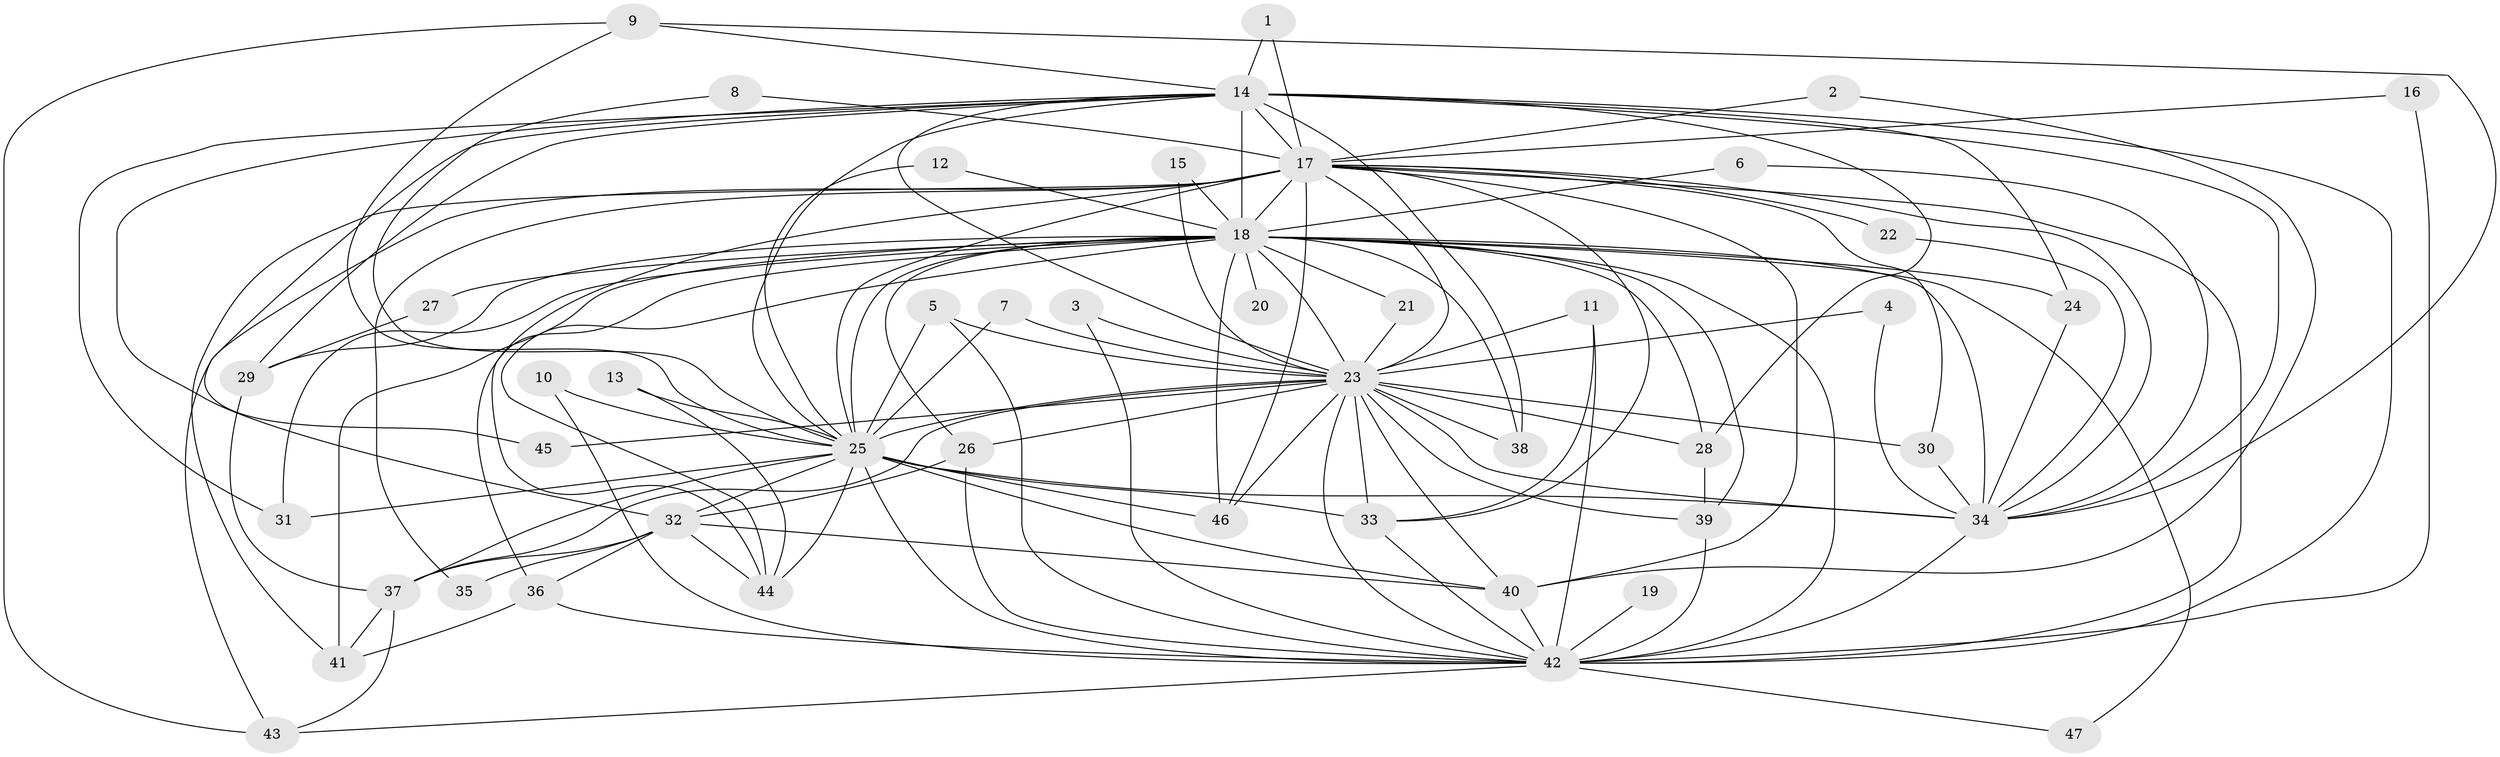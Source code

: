 // original degree distribution, {25: 0.02127659574468085, 15: 0.010638297872340425, 24: 0.010638297872340425, 17: 0.010638297872340425, 22: 0.02127659574468085, 23: 0.010638297872340425, 13: 0.010638297872340425, 18: 0.010638297872340425, 2: 0.5319148936170213, 3: 0.2553191489361702, 5: 0.02127659574468085, 4: 0.05319148936170213, 7: 0.02127659574468085, 6: 0.010638297872340425}
// Generated by graph-tools (version 1.1) at 2025/49/03/09/25 03:49:43]
// undirected, 47 vertices, 127 edges
graph export_dot {
graph [start="1"]
  node [color=gray90,style=filled];
  1;
  2;
  3;
  4;
  5;
  6;
  7;
  8;
  9;
  10;
  11;
  12;
  13;
  14;
  15;
  16;
  17;
  18;
  19;
  20;
  21;
  22;
  23;
  24;
  25;
  26;
  27;
  28;
  29;
  30;
  31;
  32;
  33;
  34;
  35;
  36;
  37;
  38;
  39;
  40;
  41;
  42;
  43;
  44;
  45;
  46;
  47;
  1 -- 14 [weight=1.0];
  1 -- 17 [weight=1.0];
  2 -- 17 [weight=1.0];
  2 -- 40 [weight=1.0];
  3 -- 23 [weight=1.0];
  3 -- 42 [weight=1.0];
  4 -- 23 [weight=1.0];
  4 -- 34 [weight=1.0];
  5 -- 23 [weight=1.0];
  5 -- 25 [weight=1.0];
  5 -- 42 [weight=1.0];
  6 -- 18 [weight=1.0];
  6 -- 34 [weight=1.0];
  7 -- 23 [weight=1.0];
  7 -- 25 [weight=1.0];
  8 -- 17 [weight=1.0];
  8 -- 25 [weight=1.0];
  9 -- 14 [weight=1.0];
  9 -- 25 [weight=1.0];
  9 -- 34 [weight=1.0];
  9 -- 43 [weight=1.0];
  10 -- 25 [weight=1.0];
  10 -- 42 [weight=1.0];
  11 -- 23 [weight=1.0];
  11 -- 33 [weight=1.0];
  11 -- 42 [weight=1.0];
  12 -- 18 [weight=1.0];
  12 -- 25 [weight=1.0];
  13 -- 25 [weight=1.0];
  13 -- 44 [weight=1.0];
  14 -- 17 [weight=1.0];
  14 -- 18 [weight=3.0];
  14 -- 23 [weight=2.0];
  14 -- 24 [weight=1.0];
  14 -- 25 [weight=2.0];
  14 -- 28 [weight=1.0];
  14 -- 29 [weight=1.0];
  14 -- 31 [weight=1.0];
  14 -- 32 [weight=1.0];
  14 -- 34 [weight=1.0];
  14 -- 38 [weight=1.0];
  14 -- 42 [weight=1.0];
  14 -- 45 [weight=1.0];
  15 -- 18 [weight=1.0];
  15 -- 23 [weight=1.0];
  16 -- 17 [weight=1.0];
  16 -- 42 [weight=2.0];
  17 -- 18 [weight=2.0];
  17 -- 22 [weight=1.0];
  17 -- 23 [weight=2.0];
  17 -- 25 [weight=3.0];
  17 -- 30 [weight=1.0];
  17 -- 33 [weight=1.0];
  17 -- 34 [weight=1.0];
  17 -- 35 [weight=1.0];
  17 -- 40 [weight=1.0];
  17 -- 41 [weight=1.0];
  17 -- 42 [weight=2.0];
  17 -- 43 [weight=1.0];
  17 -- 44 [weight=1.0];
  17 -- 46 [weight=1.0];
  18 -- 20 [weight=1.0];
  18 -- 21 [weight=1.0];
  18 -- 23 [weight=4.0];
  18 -- 24 [weight=1.0];
  18 -- 25 [weight=5.0];
  18 -- 26 [weight=1.0];
  18 -- 27 [weight=1.0];
  18 -- 28 [weight=1.0];
  18 -- 29 [weight=3.0];
  18 -- 31 [weight=1.0];
  18 -- 34 [weight=3.0];
  18 -- 36 [weight=1.0];
  18 -- 38 [weight=1.0];
  18 -- 39 [weight=1.0];
  18 -- 41 [weight=1.0];
  18 -- 42 [weight=2.0];
  18 -- 44 [weight=1.0];
  18 -- 46 [weight=1.0];
  18 -- 47 [weight=1.0];
  19 -- 42 [weight=2.0];
  21 -- 23 [weight=2.0];
  22 -- 34 [weight=1.0];
  23 -- 25 [weight=4.0];
  23 -- 26 [weight=1.0];
  23 -- 28 [weight=1.0];
  23 -- 30 [weight=1.0];
  23 -- 33 [weight=1.0];
  23 -- 34 [weight=3.0];
  23 -- 37 [weight=1.0];
  23 -- 38 [weight=1.0];
  23 -- 39 [weight=1.0];
  23 -- 40 [weight=1.0];
  23 -- 42 [weight=3.0];
  23 -- 45 [weight=1.0];
  23 -- 46 [weight=1.0];
  24 -- 34 [weight=1.0];
  25 -- 31 [weight=1.0];
  25 -- 32 [weight=1.0];
  25 -- 33 [weight=1.0];
  25 -- 34 [weight=2.0];
  25 -- 37 [weight=1.0];
  25 -- 40 [weight=1.0];
  25 -- 42 [weight=2.0];
  25 -- 44 [weight=1.0];
  25 -- 46 [weight=1.0];
  26 -- 32 [weight=1.0];
  26 -- 42 [weight=1.0];
  27 -- 29 [weight=1.0];
  28 -- 39 [weight=1.0];
  29 -- 37 [weight=1.0];
  30 -- 34 [weight=1.0];
  32 -- 35 [weight=1.0];
  32 -- 36 [weight=1.0];
  32 -- 37 [weight=1.0];
  32 -- 40 [weight=1.0];
  32 -- 44 [weight=1.0];
  33 -- 42 [weight=1.0];
  34 -- 42 [weight=1.0];
  36 -- 41 [weight=1.0];
  36 -- 42 [weight=1.0];
  37 -- 41 [weight=1.0];
  37 -- 43 [weight=1.0];
  39 -- 42 [weight=1.0];
  40 -- 42 [weight=1.0];
  42 -- 43 [weight=1.0];
  42 -- 47 [weight=1.0];
}
